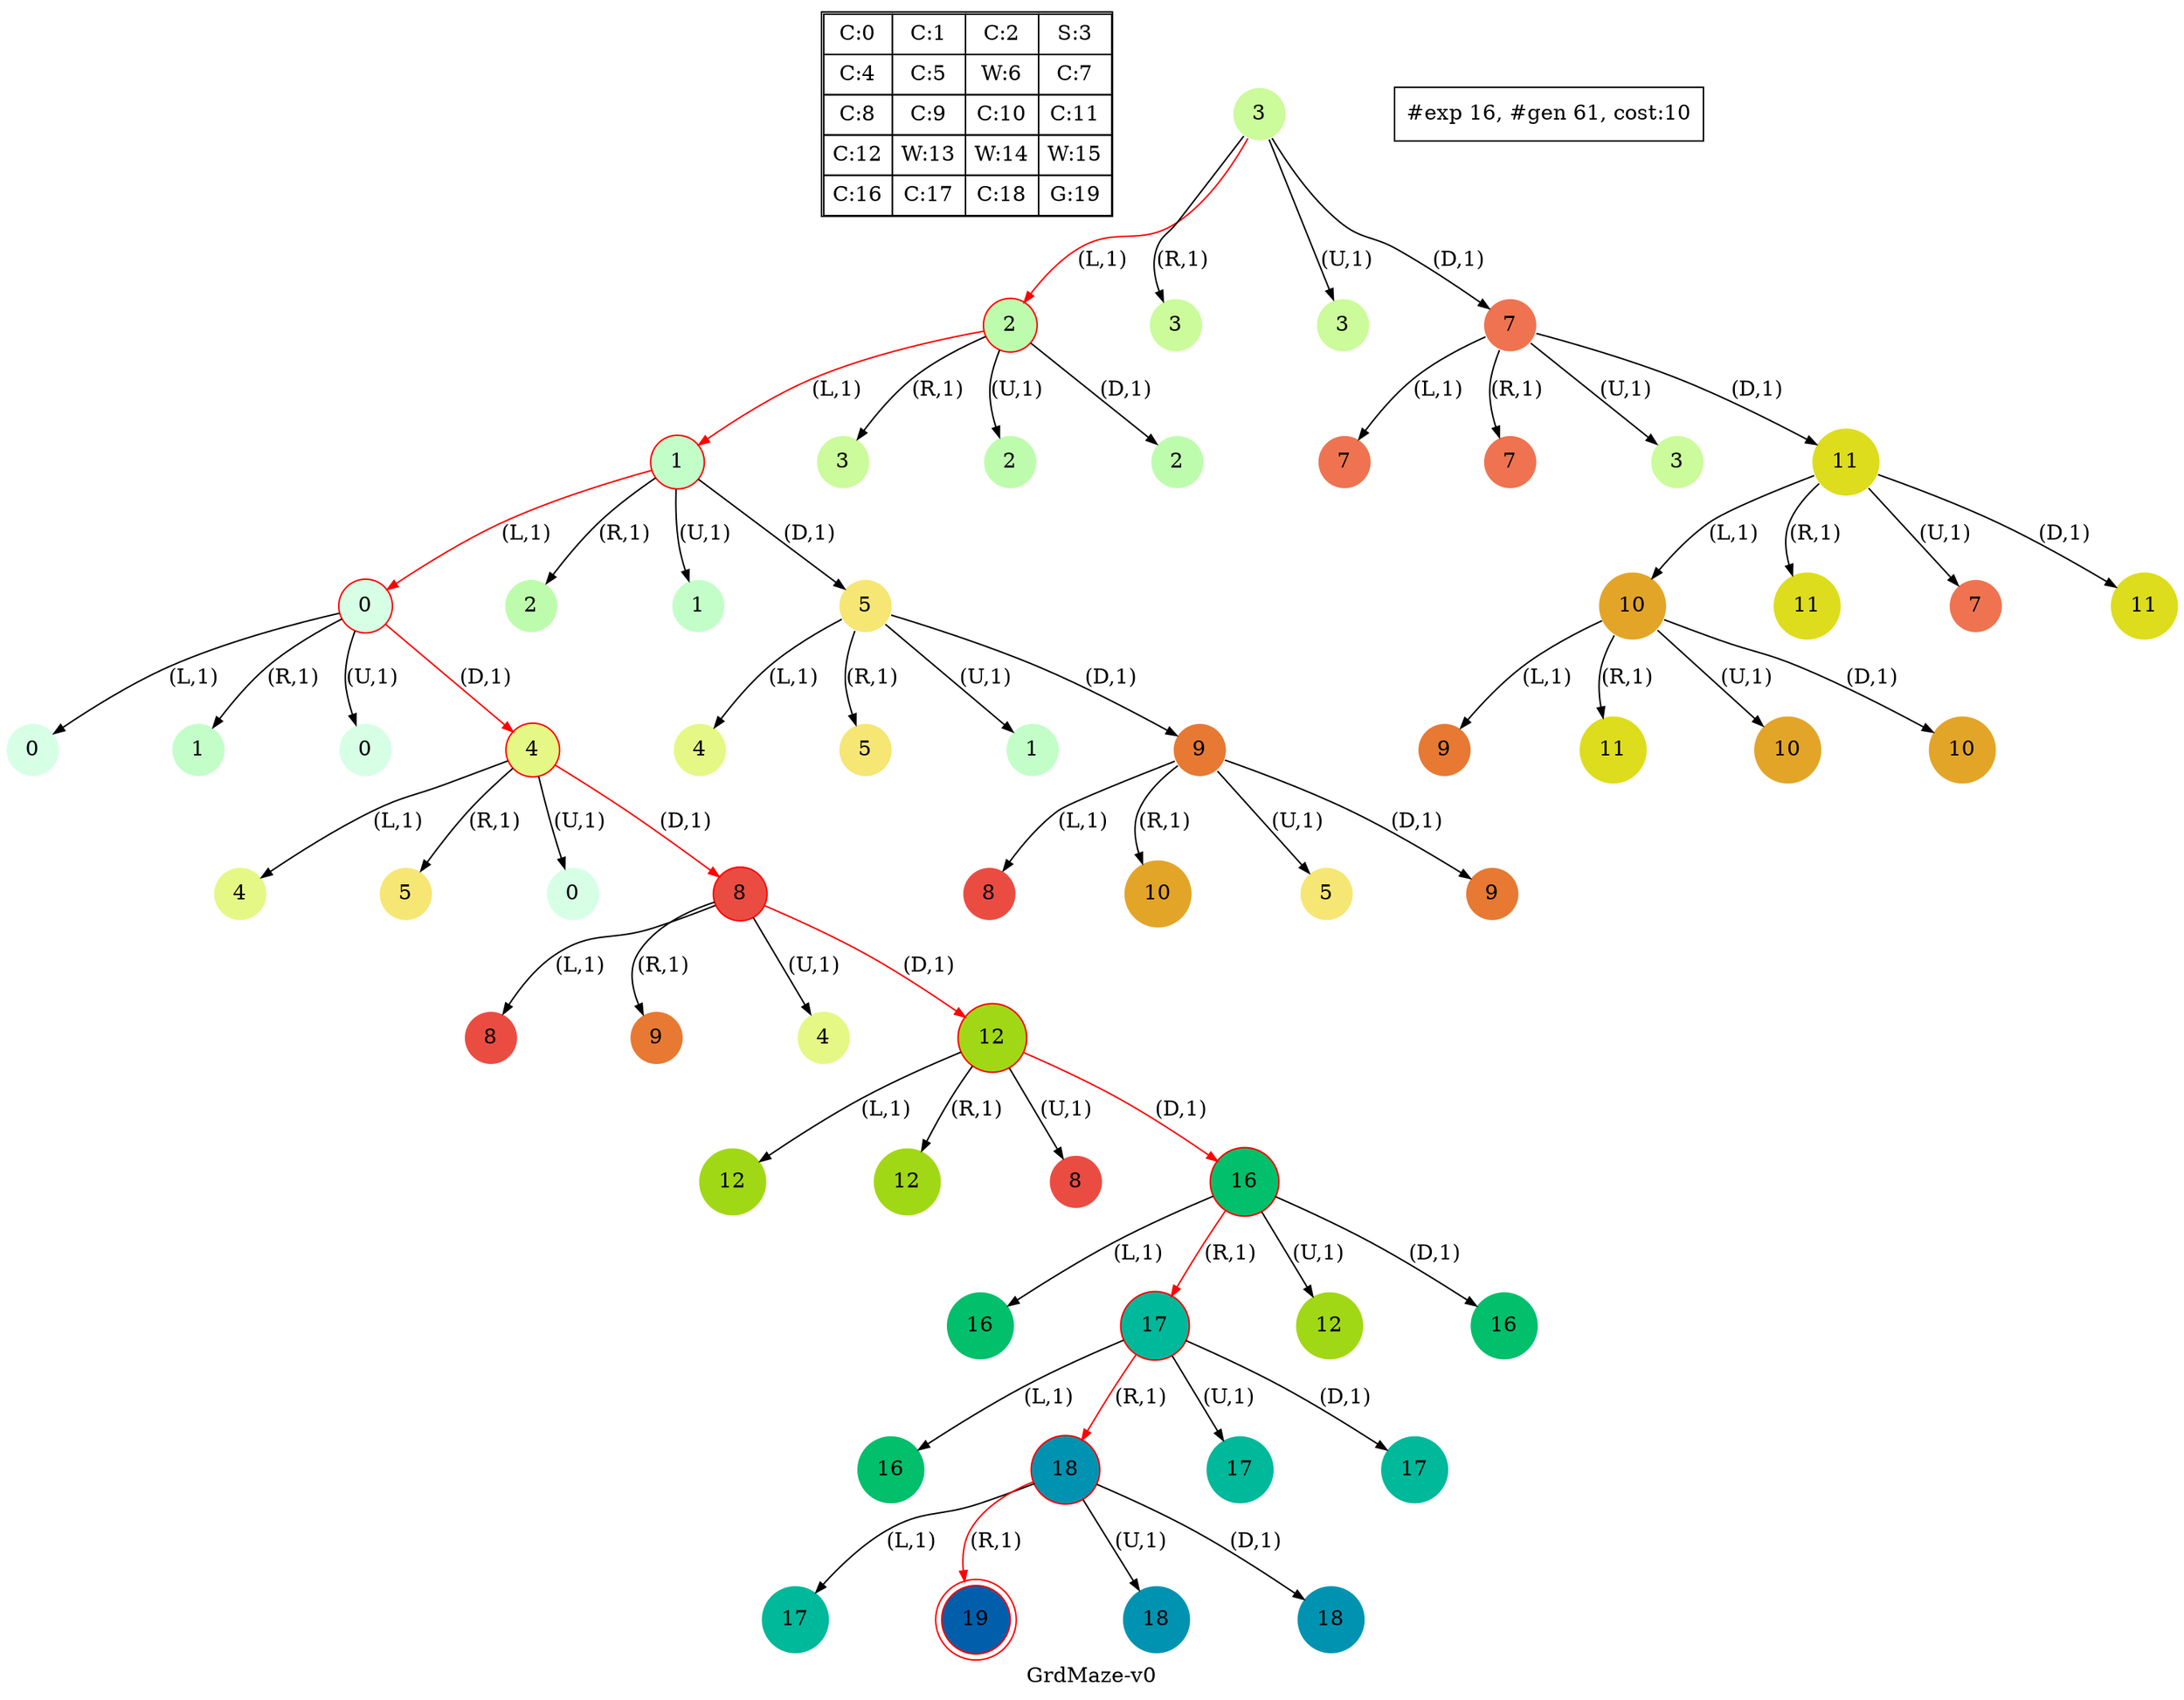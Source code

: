 digraph GrdMaze { label="GrdMaze-v0"
subgraph MAP {label=Map;map [shape=plaintext label=<<table border="1" cellpadding="5" cellspacing="0" cellborder="1"><tr><td>C:0</td><td>C:1</td><td>C:2</td><td>S:3</td></tr><tr><td>C:4</td><td>C:5</td><td>W:6</td><td>C:7</td></tr><tr><td>C:8</td><td>C:9</td><td>C:10</td><td>C:11</td></tr><tr><td>C:12</td><td>W:13</td><td>W:14</td><td>W:15</td></tr><tr><td>C:16</td><td>C:17</td><td>C:18</td><td>G:19</td></tr></table>>]} 
nodesep=1 ranksep=0.5 node [shape=circle] edge [arrowsize=0.7] 
"0_3" [label=3 style=filled color=white  fillcolor="0.24901961 0.38410575 0.98063477 1.        "]; 
"0_3.2-0" [label=2 style=filled color=white  fillcolor="0.29607843 0.31486959 0.98720184 1.        "color=red ];   "0_3" -> "0_3.2-0" [label="(L,1)" color=red ];  
"0_3.3-1" [label=3 style=filled color=white  fillcolor="0.24901961 0.38410575 0.98063477 1.        "];  "0_3" -> "0_3.3-1" [label="(R,1)" ]; 
"0_3.3-2" [label=3 style=filled color=white  fillcolor="0.24901961 0.38410575 0.98063477 1.        "];  "0_3" -> "0_3.3-2" [label="(U,1)" ]; 
"0_3.7-3" [label=7 style=filled color=white  fillcolor="0.0372549  0.66454018 0.93467977 1.        "];  "0_3" -> "0_3.7-3" [label="(D,1)" ]; 
"0_3.2.1-0" [label=1 style=filled color=white  fillcolor="0.35098039 0.23194764 0.99315867 1.        "color=red ];   "0_3.2-0" -> "0_3.2.1-0" [label="(L,1)" color=red ];  
"0_3.2.3-1" [label=3 style=filled color=white  fillcolor="0.24901961 0.38410575 0.98063477 1.        "];  "0_3.2-0" -> "0_3.2.3-1" [label="(R,1)" ]; 
"0_3.2.2-2" [label=2 style=filled color=white  fillcolor="0.29607843 0.31486959 0.98720184 1.        "];  "0_3.2-0" -> "0_3.2.2-2" [label="(U,1)" ]; 
"0_3.2.2-3" [label=2 style=filled color=white  fillcolor="0.29607843 0.31486959 0.98720184 1.        "];  "0_3.2-0" -> "0_3.2.2-3" [label="(D,1)" ]; 
"0_3.7.7-0" [label=7 style=filled color=white  fillcolor="0.0372549  0.66454018 0.93467977 1.        "];  "0_3.7-3" -> "0_3.7.7-0" [label="(L,1)" ]; 
"0_3.7.7-1" [label=7 style=filled color=white  fillcolor="0.0372549  0.66454018 0.93467977 1.        "];  "0_3.7-3" -> "0_3.7.7-1" [label="(R,1)" ]; 
"0_3.7.3-2" [label=3 style=filled color=white  fillcolor="0.24901961 0.38410575 0.98063477 1.        "];  "0_3.7-3" -> "0_3.7.3-2" [label="(U,1)" ]; 
"0_3.7.11-3" [label=11 style=filled color=white  fillcolor="0.16666667 0.8660254  0.8660254  1.        "];  "0_3.7-3" -> "0_3.7.11-3" [label="(D,1)" ]; 
"0_3.2.1.0-0" [label=0 style=filled color=white  fillcolor="0.39803922 0.15947579 0.99679532 1.        "color=red ];   "0_3.2.1-0" -> "0_3.2.1.0-0" [label="(L,1)" color=red ];  
"0_3.2.1.2-1" [label=2 style=filled color=white  fillcolor="0.29607843 0.31486959 0.98720184 1.        "];  "0_3.2.1-0" -> "0_3.2.1.2-1" [label="(R,1)" ]; 
"0_3.2.1.1-2" [label=1 style=filled color=white  fillcolor="0.35098039 0.23194764 0.99315867 1.        "];  "0_3.2.1-0" -> "0_3.2.1.1-2" [label="(U,1)" ]; 
"0_3.2.1.5-3" [label=5 style=filled color=white  fillcolor="0.14705882 0.52643216 0.96182564 1.        "];  "0_3.2.1-0" -> "0_3.2.1.5-3" [label="(D,1)" ]; 
"0_3.7.11.10-0" [label=10 style=filled color=white  fillcolor="0.11176471 0.81974048 0.88677369 1.        "];  "0_3.7.11-3" -> "0_3.7.11.10-0" [label="(L,1)" ]; 
"0_3.7.11.11-1" [label=11 style=filled color=white  fillcolor="0.16666667 0.8660254  0.8660254  1.        "];  "0_3.7.11-3" -> "0_3.7.11.11-1" [label="(R,1)" ]; 
"0_3.7.11.7-2" [label=7 style=filled color=white  fillcolor="0.0372549  0.66454018 0.93467977 1.        "];  "0_3.7.11-3" -> "0_3.7.11.7-2" [label="(U,1)" ]; 
"0_3.7.11.11-3" [label=11 style=filled color=white  fillcolor="0.16666667 0.8660254  0.8660254  1.        "];  "0_3.7.11-3" -> "0_3.7.11.11-3" [label="(D,1)" ]; 
"0_3.2.1.0.0-0" [label=0 style=filled color=white  fillcolor="0.39803922 0.15947579 0.99679532 1.        "];  "0_3.2.1.0-0" -> "0_3.2.1.0.0-0" [label="(L,1)" ]; 
"0_3.2.1.0.1-1" [label=1 style=filled color=white  fillcolor="0.35098039 0.23194764 0.99315867 1.        "];  "0_3.2.1.0-0" -> "0_3.2.1.0.1-1" [label="(R,1)" ]; 
"0_3.2.1.0.0-2" [label=0 style=filled color=white  fillcolor="0.39803922 0.15947579 0.99679532 1.        "];  "0_3.2.1.0-0" -> "0_3.2.1.0.0-2" [label="(U,1)" ]; 
"0_3.2.1.0.4-3" [label=4 style=filled color=white  fillcolor="0.19411765 0.46220388 0.97128103 1.        "color=red ];   "0_3.2.1.0-0" -> "0_3.2.1.0.4-3" [label="(D,1)" color=red ];  
"0_3.2.1.5.4-0" [label=4 style=filled color=white  fillcolor="0.19411765 0.46220388 0.97128103 1.        "];  "0_3.2.1.5-3" -> "0_3.2.1.5.4-0" [label="(L,1)" ]; 
"0_3.2.1.5.5-1" [label=5 style=filled color=white  fillcolor="0.14705882 0.52643216 0.96182564 1.        "];  "0_3.2.1.5-3" -> "0_3.2.1.5.5-1" [label="(R,1)" ]; 
"0_3.2.1.5.1-2" [label=1 style=filled color=white  fillcolor="0.35098039 0.23194764 0.99315867 1.        "];  "0_3.2.1.5-3" -> "0_3.2.1.5.1-2" [label="(U,1)" ]; 
"0_3.2.1.5.9-3" [label=9 style=filled color=white  fillcolor="0.06470588 0.77520398 0.9032472  1.        "];  "0_3.2.1.5-3" -> "0_3.2.1.5.9-3" [label="(D,1)" ]; 
"0_3.7.11.10.9-0" [label=9 style=filled color=white  fillcolor="0.06470588 0.77520398 0.9032472  1.        "];  "0_3.7.11.10-0" -> "0_3.7.11.10.9-0" [label="(L,1)" ]; 
"0_3.7.11.10.11-1" [label=11 style=filled color=white  fillcolor="0.16666667 0.8660254  0.8660254  1.        "];  "0_3.7.11.10-0" -> "0_3.7.11.10.11-1" [label="(R,1)" ]; 
"0_3.7.11.10.10-2" [label=10 style=filled color=white  fillcolor="0.11176471 0.81974048 0.88677369 1.        "];  "0_3.7.11.10-0" -> "0_3.7.11.10.10-2" [label="(U,1)" ]; 
"0_3.7.11.10.10-3" [label=10 style=filled color=white  fillcolor="0.11176471 0.81974048 0.88677369 1.        "];  "0_3.7.11.10-0" -> "0_3.7.11.10.10-3" [label="(D,1)" ]; 
"0_3.2.1.0.4.4-0" [label=4 style=filled color=white  fillcolor="0.19411765 0.46220388 0.97128103 1.        "];  "0_3.2.1.0.4-3" -> "0_3.2.1.0.4.4-0" [label="(L,1)" ]; 
"0_3.2.1.0.4.5-1" [label=5 style=filled color=white  fillcolor="0.14705882 0.52643216 0.96182564 1.        "];  "0_3.2.1.0.4-3" -> "0_3.2.1.0.4.5-1" [label="(R,1)" ]; 
"0_3.2.1.0.4.0-2" [label=0 style=filled color=white  fillcolor="0.39803922 0.15947579 0.99679532 1.        "];  "0_3.2.1.0.4-3" -> "0_3.2.1.0.4.0-2" [label="(U,1)" ]; 
"0_3.2.1.0.4.8-3" [label=8 style=filled color=white  fillcolor="0.00980392 0.71791192 0.92090552 1.        "color=red ];   "0_3.2.1.0.4-3" -> "0_3.2.1.0.4.8-3" [label="(D,1)" color=red ];  
"0_3.2.1.5.9.8-0" [label=8 style=filled color=white  fillcolor="0.00980392 0.71791192 0.92090552 1.        "];  "0_3.2.1.5.9-3" -> "0_3.2.1.5.9.8-0" [label="(L,1)" ]; 
"0_3.2.1.5.9.10-1" [label=10 style=filled color=white  fillcolor="0.11176471 0.81974048 0.88677369 1.        "];  "0_3.2.1.5.9-3" -> "0_3.2.1.5.9.10-1" [label="(R,1)" ]; 
"0_3.2.1.5.9.5-2" [label=5 style=filled color=white  fillcolor="0.14705882 0.52643216 0.96182564 1.        "];  "0_3.2.1.5.9-3" -> "0_3.2.1.5.9.5-2" [label="(U,1)" ]; 
"0_3.2.1.5.9.9-3" [label=9 style=filled color=white  fillcolor="0.06470588 0.77520398 0.9032472  1.        "];  "0_3.2.1.5.9-3" -> "0_3.2.1.5.9.9-3" [label="(D,1)" ]; 
"0_3.2.1.0.4.8.8-0" [label=8 style=filled color=white  fillcolor="0.00980392 0.71791192 0.92090552 1.        "];  "0_3.2.1.0.4.8-3" -> "0_3.2.1.0.4.8.8-0" [label="(L,1)" ]; 
"0_3.2.1.0.4.8.9-1" [label=9 style=filled color=white  fillcolor="0.06470588 0.77520398 0.9032472  1.        "];  "0_3.2.1.0.4.8-3" -> "0_3.2.1.0.4.8.9-1" [label="(R,1)" ]; 
"0_3.2.1.0.4.8.4-2" [label=4 style=filled color=white  fillcolor="0.19411765 0.46220388 0.97128103 1.        "];  "0_3.2.1.0.4.8-3" -> "0_3.2.1.0.4.8.4-2" [label="(U,1)" ]; 
"0_3.2.1.0.4.8.12-3" [label=12 style=filled color=white  fillcolor="0.21372549 0.9005867  0.84695821 1.        "color=red ];   "0_3.2.1.0.4.8-3" -> "0_3.2.1.0.4.8.12-3" [label="(D,1)" color=red ];  
"0_3.2.1.0.4.8.12.12-0" [label=12 style=filled color=white  fillcolor="0.21372549 0.9005867  0.84695821 1.        "];  "0_3.2.1.0.4.8.12-3" -> "0_3.2.1.0.4.8.12.12-0" [label="(L,1)" ]; 
"0_3.2.1.0.4.8.12.12-1" [label=12 style=filled color=white  fillcolor="0.21372549 0.9005867  0.84695821 1.        "];  "0_3.2.1.0.4.8.12-3" -> "0_3.2.1.0.4.8.12.12-1" [label="(R,1)" ]; 
"0_3.2.1.0.4.8.12.8-2" [label=8 style=filled color=white  fillcolor="0.00980392 0.71791192 0.92090552 1.        "];  "0_3.2.1.0.4.8.12-3" -> "0_3.2.1.0.4.8.12.8-2" [label="(U,1)" ]; 
"0_3.2.1.0.4.8.12.16-3" [label=16 style=filled color=white  fillcolor="0.4254902  0.99315867 0.74725253 1.        "color=red ];   "0_3.2.1.0.4.8.12-3" -> "0_3.2.1.0.4.8.12.16-3" [label="(D,1)" color=red ];  
"0_3.2.1.0.4.8.12.16.16-0" [label=16 style=filled color=white  fillcolor="0.4254902  0.99315867 0.74725253 1.        "];  "0_3.2.1.0.4.8.12.16-3" -> "0_3.2.1.0.4.8.12.16.16-0" [label="(L,1)" ]; 
"0_3.2.1.0.4.8.12.16.17-1" [label=17 style=filled color=white  fillcolor="0.47254902 0.99907048 0.72218645 1.        "color=red ];   "0_3.2.1.0.4.8.12.16-3" -> "0_3.2.1.0.4.8.12.16.17-1" [label="(R,1)" color=red ];  
"0_3.2.1.0.4.8.12.16.12-2" [label=12 style=filled color=white  fillcolor="0.21372549 0.9005867  0.84695821 1.        "];  "0_3.2.1.0.4.8.12.16-3" -> "0_3.2.1.0.4.8.12.16.12-2" [label="(U,1)" ]; 
"0_3.2.1.0.4.8.12.16.16-3" [label=16 style=filled color=white  fillcolor="0.4254902  0.99315867 0.74725253 1.        "];  "0_3.2.1.0.4.8.12.16-3" -> "0_3.2.1.0.4.8.12.16.16-3" [label="(D,1)" ]; 
"0_3.2.1.0.4.8.12.16.17.16-0" [label=16 style=filled color=white  fillcolor="0.4254902  0.99315867 0.74725253 1.        "];  "0_3.2.1.0.4.8.12.16.17-1" -> "0_3.2.1.0.4.8.12.16.17.16-0" [label="(L,1)" ]; 
"0_3.2.1.0.4.8.12.16.17.18-1" [label=18 style=filled color=white  fillcolor="0.52745098 0.99907048 0.69169844 1.        "color=red ];   "0_3.2.1.0.4.8.12.16.17-1" -> "0_3.2.1.0.4.8.12.16.17.18-1" [label="(R,1)" color=red ];  
"0_3.2.1.0.4.8.12.16.17.17-2" [label=17 style=filled color=white  fillcolor="0.47254902 0.99907048 0.72218645 1.        "];  "0_3.2.1.0.4.8.12.16.17-1" -> "0_3.2.1.0.4.8.12.16.17.17-2" [label="(U,1)" ]; 
"0_3.2.1.0.4.8.12.16.17.17-3" [label=17 style=filled color=white  fillcolor="0.47254902 0.99907048 0.72218645 1.        "];  "0_3.2.1.0.4.8.12.16.17-1" -> "0_3.2.1.0.4.8.12.16.17.17-3" [label="(D,1)" ]; 
"0_3.2.1.0.4.8.12.16.17.18.17-0" [label=17 style=filled color=white  fillcolor="0.47254902 0.99907048 0.72218645 1.        "];  "0_3.2.1.0.4.8.12.16.17.18-1" -> "0_3.2.1.0.4.8.12.16.17.18.17-0" [label="(L,1)" ]; 
"0_3.2.1.0.4.8.12.16.17.18.19-1" [label=19 style=filled color=red peripheries=2 fillcolor="0.5745098  0.99315867 0.66454018 1.        "color=red ];   "0_3.2.1.0.4.8.12.16.17.18-1" -> "0_3.2.1.0.4.8.12.16.17.18.19-1" [label="(R,1)" color=red ];  
"0_3.2.1.0.4.8.12.16.17.18.18-2" [label=18 style=filled color=white  fillcolor="0.52745098 0.99907048 0.69169844 1.        "];  "0_3.2.1.0.4.8.12.16.17.18-1" -> "0_3.2.1.0.4.8.12.16.17.18.18-2" [label="(U,1)" ]; 
"0_3.2.1.0.4.8.12.16.17.18.18-3" [label=18 style=filled color=white  fillcolor="0.52745098 0.99907048 0.69169844 1.        "];  "0_3.2.1.0.4.8.12.16.17.18-1" -> "0_3.2.1.0.4.8.12.16.17.18.18-3" [label="(D,1)" ]; 
 "#exp 16, #gen 61, cost:10" [ shape=box ];
}
